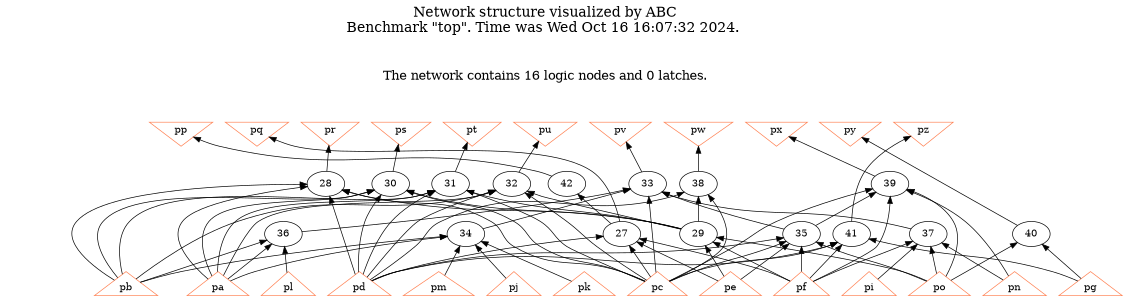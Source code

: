 # Network structure generated by ABC

digraph network {
size = "7.5,10";
center = true;
edge [dir = back];

{
  node [shape = plaintext];
  edge [style = invis];
  LevelTitle1 [label=""];
  LevelTitle2 [label=""];
  Level3 [label = ""];
  Level2 [label = ""];
  Level1 [label = ""];
  Level0 [label = ""];
  LevelTitle1 ->  LevelTitle2 ->  Level3 ->  Level2 ->  Level1 ->  Level0;
}

{
  rank = same;
  LevelTitle1;
  title1 [shape=plaintext,
          fontsize=20,
          fontname = "Times-Roman",
          label="Network structure visualized by ABC\nBenchmark \"top\". Time was Wed Oct 16 16:07:32 2024. "
         ];
}

{
  rank = same;
  LevelTitle2;
  title2 [shape=plaintext,
          fontsize=18,
          fontname = "Times-Roman",
          label="The network contains 16 logic nodes and 0 latches.\n"
         ];
}

{
  rank = same;
  Level3;
  Node15 [label = "pp", shape = invtriangle, color = coral, fillcolor = coral];
  Node16 [label = "pq", shape = invtriangle, color = coral, fillcolor = coral];
  Node17 [label = "pr", shape = invtriangle, color = coral, fillcolor = coral];
  Node18 [label = "ps", shape = invtriangle, color = coral, fillcolor = coral];
  Node19 [label = "pt", shape = invtriangle, color = coral, fillcolor = coral];
  Node20 [label = "pu", shape = invtriangle, color = coral, fillcolor = coral];
  Node21 [label = "pv", shape = invtriangle, color = coral, fillcolor = coral];
  Node22 [label = "pw", shape = invtriangle, color = coral, fillcolor = coral];
  Node23 [label = "px", shape = invtriangle, color = coral, fillcolor = coral];
  Node24 [label = "py", shape = invtriangle, color = coral, fillcolor = coral];
  Node25 [label = "pz", shape = invtriangle, color = coral, fillcolor = coral];
}

{
  rank = same;
  Level2;
  Node28 [label = "28\n", shape = ellipse];
  Node30 [label = "30\n", shape = ellipse];
  Node31 [label = "31\n", shape = ellipse];
  Node32 [label = "32\n", shape = ellipse];
  Node33 [label = "33\n", shape = ellipse];
  Node38 [label = "38\n", shape = ellipse];
  Node39 [label = "39\n", shape = ellipse];
  Node42 [label = "42\n", shape = ellipse];
}

{
  rank = same;
  Level1;
  Node27 [label = "27\n", shape = ellipse];
  Node29 [label = "29\n", shape = ellipse];
  Node34 [label = "34\n", shape = ellipse];
  Node35 [label = "35\n", shape = ellipse];
  Node36 [label = "36\n", shape = ellipse];
  Node37 [label = "37\n", shape = ellipse];
  Node40 [label = "40\n", shape = ellipse];
  Node41 [label = "41\n", shape = ellipse];
}

{
  rank = same;
  Level0;
  Node1 [label = "pa", shape = triangle, color = coral, fillcolor = coral];
  Node2 [label = "pb", shape = triangle, color = coral, fillcolor = coral];
  Node3 [label = "pc", shape = triangle, color = coral, fillcolor = coral];
  Node4 [label = "pd", shape = triangle, color = coral, fillcolor = coral];
  Node5 [label = "pe", shape = triangle, color = coral, fillcolor = coral];
  Node6 [label = "pf", shape = triangle, color = coral, fillcolor = coral];
  Node7 [label = "pg", shape = triangle, color = coral, fillcolor = coral];
  Node8 [label = "pi", shape = triangle, color = coral, fillcolor = coral];
  Node9 [label = "pj", shape = triangle, color = coral, fillcolor = coral];
  Node10 [label = "pk", shape = triangle, color = coral, fillcolor = coral];
  Node11 [label = "pl", shape = triangle, color = coral, fillcolor = coral];
  Node12 [label = "pm", shape = triangle, color = coral, fillcolor = coral];
  Node13 [label = "pn", shape = triangle, color = coral, fillcolor = coral];
  Node14 [label = "po", shape = triangle, color = coral, fillcolor = coral];
}

title1 -> title2 [style = invis];
title2 -> Node15 [style = invis];
title2 -> Node16 [style = invis];
title2 -> Node17 [style = invis];
title2 -> Node18 [style = invis];
title2 -> Node19 [style = invis];
title2 -> Node20 [style = invis];
title2 -> Node21 [style = invis];
title2 -> Node22 [style = invis];
title2 -> Node23 [style = invis];
title2 -> Node24 [style = invis];
title2 -> Node25 [style = invis];
Node15 -> Node16 [style = invis];
Node16 -> Node17 [style = invis];
Node17 -> Node18 [style = invis];
Node18 -> Node19 [style = invis];
Node19 -> Node20 [style = invis];
Node20 -> Node21 [style = invis];
Node21 -> Node22 [style = invis];
Node22 -> Node23 [style = invis];
Node23 -> Node24 [style = invis];
Node24 -> Node25 [style = invis];
Node15 -> Node42 [style = solid];
Node16 -> Node27 [style = solid];
Node17 -> Node28 [style = solid];
Node18 -> Node30 [style = solid];
Node19 -> Node31 [style = solid];
Node20 -> Node32 [style = solid];
Node21 -> Node33 [style = solid];
Node22 -> Node38 [style = solid];
Node23 -> Node39 [style = solid];
Node24 -> Node40 [style = solid];
Node25 -> Node41 [style = solid];
Node27 -> Node3 [style = solid];
Node27 -> Node4 [style = solid];
Node27 -> Node5 [style = solid];
Node27 -> Node6 [style = solid];
Node28 -> Node29 [style = solid];
Node28 -> Node1 [style = solid];
Node28 -> Node2 [style = solid];
Node28 -> Node3 [style = solid];
Node28 -> Node4 [style = solid];
Node29 -> Node5 [style = solid];
Node29 -> Node6 [style = solid];
Node29 -> Node14 [style = solid];
Node30 -> Node29 [style = solid];
Node30 -> Node1 [style = solid];
Node30 -> Node2 [style = solid];
Node30 -> Node3 [style = solid];
Node30 -> Node4 [style = solid];
Node31 -> Node29 [style = solid];
Node31 -> Node1 [style = solid];
Node31 -> Node2 [style = solid];
Node31 -> Node3 [style = solid];
Node31 -> Node4 [style = solid];
Node32 -> Node29 [style = solid];
Node32 -> Node1 [style = solid];
Node32 -> Node2 [style = solid];
Node32 -> Node3 [style = solid];
Node32 -> Node4 [style = solid];
Node33 -> Node34 [style = solid];
Node33 -> Node35 [style = solid];
Node33 -> Node36 [style = solid];
Node33 -> Node37 [style = solid];
Node33 -> Node3 [style = solid];
Node34 -> Node1 [style = solid];
Node34 -> Node2 [style = solid];
Node34 -> Node9 [style = solid];
Node34 -> Node10 [style = solid];
Node34 -> Node12 [style = solid];
Node35 -> Node3 [style = solid];
Node35 -> Node4 [style = solid];
Node35 -> Node5 [style = solid];
Node35 -> Node6 [style = solid];
Node35 -> Node14 [style = solid];
Node36 -> Node1 [style = solid];
Node36 -> Node2 [style = solid];
Node36 -> Node11 [style = solid];
Node37 -> Node6 [style = solid];
Node37 -> Node8 [style = solid];
Node37 -> Node13 [style = solid];
Node37 -> Node14 [style = solid];
Node38 -> Node29 [style = solid];
Node38 -> Node3 [style = solid];
Node38 -> Node4 [style = solid];
Node39 -> Node35 [style = solid];
Node39 -> Node3 [style = solid];
Node39 -> Node6 [style = solid];
Node39 -> Node13 [style = solid];
Node39 -> Node14 [style = solid];
Node40 -> Node7 [style = solid];
Node40 -> Node14 [style = solid];
Node41 -> Node3 [style = solid];
Node41 -> Node4 [style = solid];
Node41 -> Node6 [style = solid];
Node41 -> Node7 [style = solid];
Node42 -> Node27 [style = solid];
}

